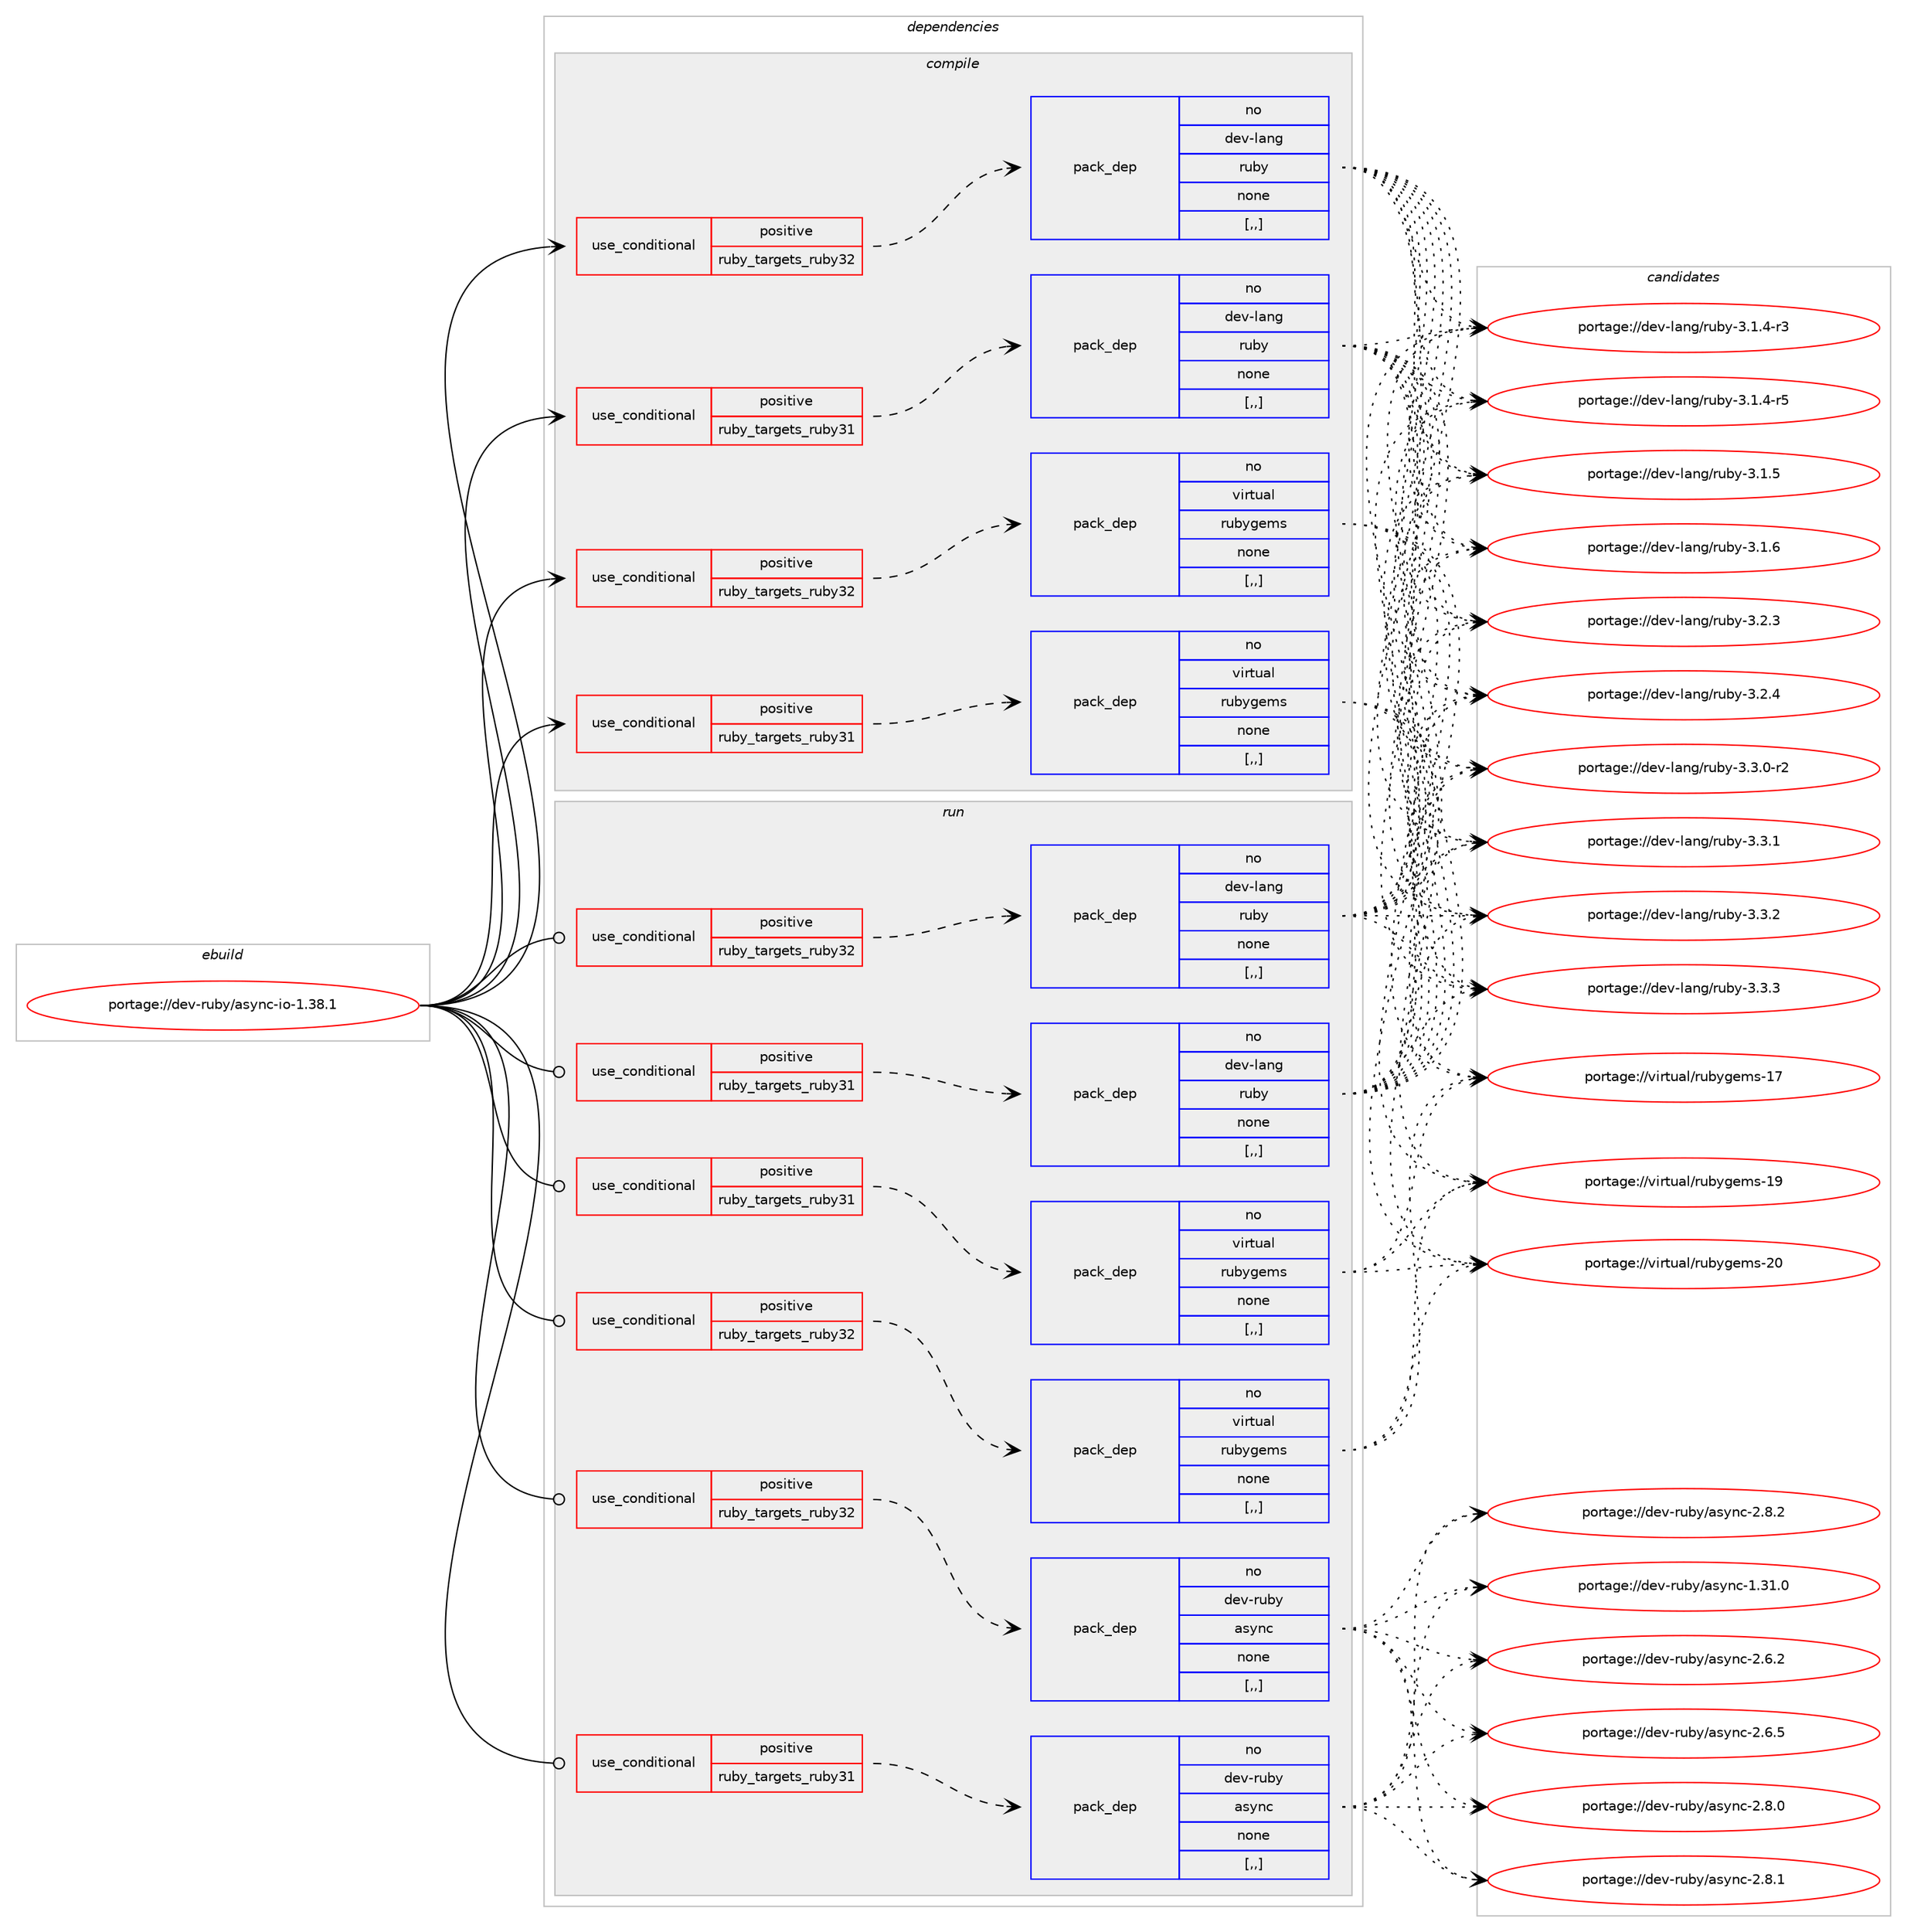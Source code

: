 digraph prolog {

# *************
# Graph options
# *************

newrank=true;
concentrate=true;
compound=true;
graph [rankdir=LR,fontname=Helvetica,fontsize=10,ranksep=1.5];#, ranksep=2.5, nodesep=0.2];
edge  [arrowhead=vee];
node  [fontname=Helvetica,fontsize=10];

# **********
# The ebuild
# **********

subgraph cluster_leftcol {
color=gray;
rank=same;
label=<<i>ebuild</i>>;
id [label="portage://dev-ruby/async-io-1.38.1", color=red, width=4, href="../dev-ruby/async-io-1.38.1.svg"];
}

# ****************
# The dependencies
# ****************

subgraph cluster_midcol {
color=gray;
label=<<i>dependencies</i>>;
subgraph cluster_compile {
fillcolor="#eeeeee";
style=filled;
label=<<i>compile</i>>;
subgraph cond43432 {
dependency173333 [label=<<TABLE BORDER="0" CELLBORDER="1" CELLSPACING="0" CELLPADDING="4"><TR><TD ROWSPAN="3" CELLPADDING="10">use_conditional</TD></TR><TR><TD>positive</TD></TR><TR><TD>ruby_targets_ruby31</TD></TR></TABLE>>, shape=none, color=red];
subgraph pack128641 {
dependency173334 [label=<<TABLE BORDER="0" CELLBORDER="1" CELLSPACING="0" CELLPADDING="4" WIDTH="220"><TR><TD ROWSPAN="6" CELLPADDING="30">pack_dep</TD></TR><TR><TD WIDTH="110">no</TD></TR><TR><TD>dev-lang</TD></TR><TR><TD>ruby</TD></TR><TR><TD>none</TD></TR><TR><TD>[,,]</TD></TR></TABLE>>, shape=none, color=blue];
}
dependency173333:e -> dependency173334:w [weight=20,style="dashed",arrowhead="vee"];
}
id:e -> dependency173333:w [weight=20,style="solid",arrowhead="vee"];
subgraph cond43433 {
dependency173335 [label=<<TABLE BORDER="0" CELLBORDER="1" CELLSPACING="0" CELLPADDING="4"><TR><TD ROWSPAN="3" CELLPADDING="10">use_conditional</TD></TR><TR><TD>positive</TD></TR><TR><TD>ruby_targets_ruby31</TD></TR></TABLE>>, shape=none, color=red];
subgraph pack128642 {
dependency173336 [label=<<TABLE BORDER="0" CELLBORDER="1" CELLSPACING="0" CELLPADDING="4" WIDTH="220"><TR><TD ROWSPAN="6" CELLPADDING="30">pack_dep</TD></TR><TR><TD WIDTH="110">no</TD></TR><TR><TD>virtual</TD></TR><TR><TD>rubygems</TD></TR><TR><TD>none</TD></TR><TR><TD>[,,]</TD></TR></TABLE>>, shape=none, color=blue];
}
dependency173335:e -> dependency173336:w [weight=20,style="dashed",arrowhead="vee"];
}
id:e -> dependency173335:w [weight=20,style="solid",arrowhead="vee"];
subgraph cond43434 {
dependency173337 [label=<<TABLE BORDER="0" CELLBORDER="1" CELLSPACING="0" CELLPADDING="4"><TR><TD ROWSPAN="3" CELLPADDING="10">use_conditional</TD></TR><TR><TD>positive</TD></TR><TR><TD>ruby_targets_ruby32</TD></TR></TABLE>>, shape=none, color=red];
subgraph pack128643 {
dependency173338 [label=<<TABLE BORDER="0" CELLBORDER="1" CELLSPACING="0" CELLPADDING="4" WIDTH="220"><TR><TD ROWSPAN="6" CELLPADDING="30">pack_dep</TD></TR><TR><TD WIDTH="110">no</TD></TR><TR><TD>dev-lang</TD></TR><TR><TD>ruby</TD></TR><TR><TD>none</TD></TR><TR><TD>[,,]</TD></TR></TABLE>>, shape=none, color=blue];
}
dependency173337:e -> dependency173338:w [weight=20,style="dashed",arrowhead="vee"];
}
id:e -> dependency173337:w [weight=20,style="solid",arrowhead="vee"];
subgraph cond43435 {
dependency173339 [label=<<TABLE BORDER="0" CELLBORDER="1" CELLSPACING="0" CELLPADDING="4"><TR><TD ROWSPAN="3" CELLPADDING="10">use_conditional</TD></TR><TR><TD>positive</TD></TR><TR><TD>ruby_targets_ruby32</TD></TR></TABLE>>, shape=none, color=red];
subgraph pack128644 {
dependency173340 [label=<<TABLE BORDER="0" CELLBORDER="1" CELLSPACING="0" CELLPADDING="4" WIDTH="220"><TR><TD ROWSPAN="6" CELLPADDING="30">pack_dep</TD></TR><TR><TD WIDTH="110">no</TD></TR><TR><TD>virtual</TD></TR><TR><TD>rubygems</TD></TR><TR><TD>none</TD></TR><TR><TD>[,,]</TD></TR></TABLE>>, shape=none, color=blue];
}
dependency173339:e -> dependency173340:w [weight=20,style="dashed",arrowhead="vee"];
}
id:e -> dependency173339:w [weight=20,style="solid",arrowhead="vee"];
}
subgraph cluster_compileandrun {
fillcolor="#eeeeee";
style=filled;
label=<<i>compile and run</i>>;
}
subgraph cluster_run {
fillcolor="#eeeeee";
style=filled;
label=<<i>run</i>>;
subgraph cond43436 {
dependency173341 [label=<<TABLE BORDER="0" CELLBORDER="1" CELLSPACING="0" CELLPADDING="4"><TR><TD ROWSPAN="3" CELLPADDING="10">use_conditional</TD></TR><TR><TD>positive</TD></TR><TR><TD>ruby_targets_ruby31</TD></TR></TABLE>>, shape=none, color=red];
subgraph pack128645 {
dependency173342 [label=<<TABLE BORDER="0" CELLBORDER="1" CELLSPACING="0" CELLPADDING="4" WIDTH="220"><TR><TD ROWSPAN="6" CELLPADDING="30">pack_dep</TD></TR><TR><TD WIDTH="110">no</TD></TR><TR><TD>dev-lang</TD></TR><TR><TD>ruby</TD></TR><TR><TD>none</TD></TR><TR><TD>[,,]</TD></TR></TABLE>>, shape=none, color=blue];
}
dependency173341:e -> dependency173342:w [weight=20,style="dashed",arrowhead="vee"];
}
id:e -> dependency173341:w [weight=20,style="solid",arrowhead="odot"];
subgraph cond43437 {
dependency173343 [label=<<TABLE BORDER="0" CELLBORDER="1" CELLSPACING="0" CELLPADDING="4"><TR><TD ROWSPAN="3" CELLPADDING="10">use_conditional</TD></TR><TR><TD>positive</TD></TR><TR><TD>ruby_targets_ruby31</TD></TR></TABLE>>, shape=none, color=red];
subgraph pack128646 {
dependency173344 [label=<<TABLE BORDER="0" CELLBORDER="1" CELLSPACING="0" CELLPADDING="4" WIDTH="220"><TR><TD ROWSPAN="6" CELLPADDING="30">pack_dep</TD></TR><TR><TD WIDTH="110">no</TD></TR><TR><TD>dev-ruby</TD></TR><TR><TD>async</TD></TR><TR><TD>none</TD></TR><TR><TD>[,,]</TD></TR></TABLE>>, shape=none, color=blue];
}
dependency173343:e -> dependency173344:w [weight=20,style="dashed",arrowhead="vee"];
}
id:e -> dependency173343:w [weight=20,style="solid",arrowhead="odot"];
subgraph cond43438 {
dependency173345 [label=<<TABLE BORDER="0" CELLBORDER="1" CELLSPACING="0" CELLPADDING="4"><TR><TD ROWSPAN="3" CELLPADDING="10">use_conditional</TD></TR><TR><TD>positive</TD></TR><TR><TD>ruby_targets_ruby31</TD></TR></TABLE>>, shape=none, color=red];
subgraph pack128647 {
dependency173346 [label=<<TABLE BORDER="0" CELLBORDER="1" CELLSPACING="0" CELLPADDING="4" WIDTH="220"><TR><TD ROWSPAN="6" CELLPADDING="30">pack_dep</TD></TR><TR><TD WIDTH="110">no</TD></TR><TR><TD>virtual</TD></TR><TR><TD>rubygems</TD></TR><TR><TD>none</TD></TR><TR><TD>[,,]</TD></TR></TABLE>>, shape=none, color=blue];
}
dependency173345:e -> dependency173346:w [weight=20,style="dashed",arrowhead="vee"];
}
id:e -> dependency173345:w [weight=20,style="solid",arrowhead="odot"];
subgraph cond43439 {
dependency173347 [label=<<TABLE BORDER="0" CELLBORDER="1" CELLSPACING="0" CELLPADDING="4"><TR><TD ROWSPAN="3" CELLPADDING="10">use_conditional</TD></TR><TR><TD>positive</TD></TR><TR><TD>ruby_targets_ruby32</TD></TR></TABLE>>, shape=none, color=red];
subgraph pack128648 {
dependency173348 [label=<<TABLE BORDER="0" CELLBORDER="1" CELLSPACING="0" CELLPADDING="4" WIDTH="220"><TR><TD ROWSPAN="6" CELLPADDING="30">pack_dep</TD></TR><TR><TD WIDTH="110">no</TD></TR><TR><TD>dev-lang</TD></TR><TR><TD>ruby</TD></TR><TR><TD>none</TD></TR><TR><TD>[,,]</TD></TR></TABLE>>, shape=none, color=blue];
}
dependency173347:e -> dependency173348:w [weight=20,style="dashed",arrowhead="vee"];
}
id:e -> dependency173347:w [weight=20,style="solid",arrowhead="odot"];
subgraph cond43440 {
dependency173349 [label=<<TABLE BORDER="0" CELLBORDER="1" CELLSPACING="0" CELLPADDING="4"><TR><TD ROWSPAN="3" CELLPADDING="10">use_conditional</TD></TR><TR><TD>positive</TD></TR><TR><TD>ruby_targets_ruby32</TD></TR></TABLE>>, shape=none, color=red];
subgraph pack128649 {
dependency173350 [label=<<TABLE BORDER="0" CELLBORDER="1" CELLSPACING="0" CELLPADDING="4" WIDTH="220"><TR><TD ROWSPAN="6" CELLPADDING="30">pack_dep</TD></TR><TR><TD WIDTH="110">no</TD></TR><TR><TD>dev-ruby</TD></TR><TR><TD>async</TD></TR><TR><TD>none</TD></TR><TR><TD>[,,]</TD></TR></TABLE>>, shape=none, color=blue];
}
dependency173349:e -> dependency173350:w [weight=20,style="dashed",arrowhead="vee"];
}
id:e -> dependency173349:w [weight=20,style="solid",arrowhead="odot"];
subgraph cond43441 {
dependency173351 [label=<<TABLE BORDER="0" CELLBORDER="1" CELLSPACING="0" CELLPADDING="4"><TR><TD ROWSPAN="3" CELLPADDING="10">use_conditional</TD></TR><TR><TD>positive</TD></TR><TR><TD>ruby_targets_ruby32</TD></TR></TABLE>>, shape=none, color=red];
subgraph pack128650 {
dependency173352 [label=<<TABLE BORDER="0" CELLBORDER="1" CELLSPACING="0" CELLPADDING="4" WIDTH="220"><TR><TD ROWSPAN="6" CELLPADDING="30">pack_dep</TD></TR><TR><TD WIDTH="110">no</TD></TR><TR><TD>virtual</TD></TR><TR><TD>rubygems</TD></TR><TR><TD>none</TD></TR><TR><TD>[,,]</TD></TR></TABLE>>, shape=none, color=blue];
}
dependency173351:e -> dependency173352:w [weight=20,style="dashed",arrowhead="vee"];
}
id:e -> dependency173351:w [weight=20,style="solid",arrowhead="odot"];
}
}

# **************
# The candidates
# **************

subgraph cluster_choices {
rank=same;
color=gray;
label=<<i>candidates</i>>;

subgraph choice128641 {
color=black;
nodesep=1;
choice100101118451089711010347114117981214551464946524511451 [label="portage://dev-lang/ruby-3.1.4-r3", color=red, width=4,href="../dev-lang/ruby-3.1.4-r3.svg"];
choice100101118451089711010347114117981214551464946524511453 [label="portage://dev-lang/ruby-3.1.4-r5", color=red, width=4,href="../dev-lang/ruby-3.1.4-r5.svg"];
choice10010111845108971101034711411798121455146494653 [label="portage://dev-lang/ruby-3.1.5", color=red, width=4,href="../dev-lang/ruby-3.1.5.svg"];
choice10010111845108971101034711411798121455146494654 [label="portage://dev-lang/ruby-3.1.6", color=red, width=4,href="../dev-lang/ruby-3.1.6.svg"];
choice10010111845108971101034711411798121455146504651 [label="portage://dev-lang/ruby-3.2.3", color=red, width=4,href="../dev-lang/ruby-3.2.3.svg"];
choice10010111845108971101034711411798121455146504652 [label="portage://dev-lang/ruby-3.2.4", color=red, width=4,href="../dev-lang/ruby-3.2.4.svg"];
choice100101118451089711010347114117981214551465146484511450 [label="portage://dev-lang/ruby-3.3.0-r2", color=red, width=4,href="../dev-lang/ruby-3.3.0-r2.svg"];
choice10010111845108971101034711411798121455146514649 [label="portage://dev-lang/ruby-3.3.1", color=red, width=4,href="../dev-lang/ruby-3.3.1.svg"];
choice10010111845108971101034711411798121455146514650 [label="portage://dev-lang/ruby-3.3.2", color=red, width=4,href="../dev-lang/ruby-3.3.2.svg"];
choice10010111845108971101034711411798121455146514651 [label="portage://dev-lang/ruby-3.3.3", color=red, width=4,href="../dev-lang/ruby-3.3.3.svg"];
dependency173334:e -> choice100101118451089711010347114117981214551464946524511451:w [style=dotted,weight="100"];
dependency173334:e -> choice100101118451089711010347114117981214551464946524511453:w [style=dotted,weight="100"];
dependency173334:e -> choice10010111845108971101034711411798121455146494653:w [style=dotted,weight="100"];
dependency173334:e -> choice10010111845108971101034711411798121455146494654:w [style=dotted,weight="100"];
dependency173334:e -> choice10010111845108971101034711411798121455146504651:w [style=dotted,weight="100"];
dependency173334:e -> choice10010111845108971101034711411798121455146504652:w [style=dotted,weight="100"];
dependency173334:e -> choice100101118451089711010347114117981214551465146484511450:w [style=dotted,weight="100"];
dependency173334:e -> choice10010111845108971101034711411798121455146514649:w [style=dotted,weight="100"];
dependency173334:e -> choice10010111845108971101034711411798121455146514650:w [style=dotted,weight="100"];
dependency173334:e -> choice10010111845108971101034711411798121455146514651:w [style=dotted,weight="100"];
}
subgraph choice128642 {
color=black;
nodesep=1;
choice118105114116117971084711411798121103101109115454955 [label="portage://virtual/rubygems-17", color=red, width=4,href="../virtual/rubygems-17.svg"];
choice118105114116117971084711411798121103101109115454957 [label="portage://virtual/rubygems-19", color=red, width=4,href="../virtual/rubygems-19.svg"];
choice118105114116117971084711411798121103101109115455048 [label="portage://virtual/rubygems-20", color=red, width=4,href="../virtual/rubygems-20.svg"];
dependency173336:e -> choice118105114116117971084711411798121103101109115454955:w [style=dotted,weight="100"];
dependency173336:e -> choice118105114116117971084711411798121103101109115454957:w [style=dotted,weight="100"];
dependency173336:e -> choice118105114116117971084711411798121103101109115455048:w [style=dotted,weight="100"];
}
subgraph choice128643 {
color=black;
nodesep=1;
choice100101118451089711010347114117981214551464946524511451 [label="portage://dev-lang/ruby-3.1.4-r3", color=red, width=4,href="../dev-lang/ruby-3.1.4-r3.svg"];
choice100101118451089711010347114117981214551464946524511453 [label="portage://dev-lang/ruby-3.1.4-r5", color=red, width=4,href="../dev-lang/ruby-3.1.4-r5.svg"];
choice10010111845108971101034711411798121455146494653 [label="portage://dev-lang/ruby-3.1.5", color=red, width=4,href="../dev-lang/ruby-3.1.5.svg"];
choice10010111845108971101034711411798121455146494654 [label="portage://dev-lang/ruby-3.1.6", color=red, width=4,href="../dev-lang/ruby-3.1.6.svg"];
choice10010111845108971101034711411798121455146504651 [label="portage://dev-lang/ruby-3.2.3", color=red, width=4,href="../dev-lang/ruby-3.2.3.svg"];
choice10010111845108971101034711411798121455146504652 [label="portage://dev-lang/ruby-3.2.4", color=red, width=4,href="../dev-lang/ruby-3.2.4.svg"];
choice100101118451089711010347114117981214551465146484511450 [label="portage://dev-lang/ruby-3.3.0-r2", color=red, width=4,href="../dev-lang/ruby-3.3.0-r2.svg"];
choice10010111845108971101034711411798121455146514649 [label="portage://dev-lang/ruby-3.3.1", color=red, width=4,href="../dev-lang/ruby-3.3.1.svg"];
choice10010111845108971101034711411798121455146514650 [label="portage://dev-lang/ruby-3.3.2", color=red, width=4,href="../dev-lang/ruby-3.3.2.svg"];
choice10010111845108971101034711411798121455146514651 [label="portage://dev-lang/ruby-3.3.3", color=red, width=4,href="../dev-lang/ruby-3.3.3.svg"];
dependency173338:e -> choice100101118451089711010347114117981214551464946524511451:w [style=dotted,weight="100"];
dependency173338:e -> choice100101118451089711010347114117981214551464946524511453:w [style=dotted,weight="100"];
dependency173338:e -> choice10010111845108971101034711411798121455146494653:w [style=dotted,weight="100"];
dependency173338:e -> choice10010111845108971101034711411798121455146494654:w [style=dotted,weight="100"];
dependency173338:e -> choice10010111845108971101034711411798121455146504651:w [style=dotted,weight="100"];
dependency173338:e -> choice10010111845108971101034711411798121455146504652:w [style=dotted,weight="100"];
dependency173338:e -> choice100101118451089711010347114117981214551465146484511450:w [style=dotted,weight="100"];
dependency173338:e -> choice10010111845108971101034711411798121455146514649:w [style=dotted,weight="100"];
dependency173338:e -> choice10010111845108971101034711411798121455146514650:w [style=dotted,weight="100"];
dependency173338:e -> choice10010111845108971101034711411798121455146514651:w [style=dotted,weight="100"];
}
subgraph choice128644 {
color=black;
nodesep=1;
choice118105114116117971084711411798121103101109115454955 [label="portage://virtual/rubygems-17", color=red, width=4,href="../virtual/rubygems-17.svg"];
choice118105114116117971084711411798121103101109115454957 [label="portage://virtual/rubygems-19", color=red, width=4,href="../virtual/rubygems-19.svg"];
choice118105114116117971084711411798121103101109115455048 [label="portage://virtual/rubygems-20", color=red, width=4,href="../virtual/rubygems-20.svg"];
dependency173340:e -> choice118105114116117971084711411798121103101109115454955:w [style=dotted,weight="100"];
dependency173340:e -> choice118105114116117971084711411798121103101109115454957:w [style=dotted,weight="100"];
dependency173340:e -> choice118105114116117971084711411798121103101109115455048:w [style=dotted,weight="100"];
}
subgraph choice128645 {
color=black;
nodesep=1;
choice100101118451089711010347114117981214551464946524511451 [label="portage://dev-lang/ruby-3.1.4-r3", color=red, width=4,href="../dev-lang/ruby-3.1.4-r3.svg"];
choice100101118451089711010347114117981214551464946524511453 [label="portage://dev-lang/ruby-3.1.4-r5", color=red, width=4,href="../dev-lang/ruby-3.1.4-r5.svg"];
choice10010111845108971101034711411798121455146494653 [label="portage://dev-lang/ruby-3.1.5", color=red, width=4,href="../dev-lang/ruby-3.1.5.svg"];
choice10010111845108971101034711411798121455146494654 [label="portage://dev-lang/ruby-3.1.6", color=red, width=4,href="../dev-lang/ruby-3.1.6.svg"];
choice10010111845108971101034711411798121455146504651 [label="portage://dev-lang/ruby-3.2.3", color=red, width=4,href="../dev-lang/ruby-3.2.3.svg"];
choice10010111845108971101034711411798121455146504652 [label="portage://dev-lang/ruby-3.2.4", color=red, width=4,href="../dev-lang/ruby-3.2.4.svg"];
choice100101118451089711010347114117981214551465146484511450 [label="portage://dev-lang/ruby-3.3.0-r2", color=red, width=4,href="../dev-lang/ruby-3.3.0-r2.svg"];
choice10010111845108971101034711411798121455146514649 [label="portage://dev-lang/ruby-3.3.1", color=red, width=4,href="../dev-lang/ruby-3.3.1.svg"];
choice10010111845108971101034711411798121455146514650 [label="portage://dev-lang/ruby-3.3.2", color=red, width=4,href="../dev-lang/ruby-3.3.2.svg"];
choice10010111845108971101034711411798121455146514651 [label="portage://dev-lang/ruby-3.3.3", color=red, width=4,href="../dev-lang/ruby-3.3.3.svg"];
dependency173342:e -> choice100101118451089711010347114117981214551464946524511451:w [style=dotted,weight="100"];
dependency173342:e -> choice100101118451089711010347114117981214551464946524511453:w [style=dotted,weight="100"];
dependency173342:e -> choice10010111845108971101034711411798121455146494653:w [style=dotted,weight="100"];
dependency173342:e -> choice10010111845108971101034711411798121455146494654:w [style=dotted,weight="100"];
dependency173342:e -> choice10010111845108971101034711411798121455146504651:w [style=dotted,weight="100"];
dependency173342:e -> choice10010111845108971101034711411798121455146504652:w [style=dotted,weight="100"];
dependency173342:e -> choice100101118451089711010347114117981214551465146484511450:w [style=dotted,weight="100"];
dependency173342:e -> choice10010111845108971101034711411798121455146514649:w [style=dotted,weight="100"];
dependency173342:e -> choice10010111845108971101034711411798121455146514650:w [style=dotted,weight="100"];
dependency173342:e -> choice10010111845108971101034711411798121455146514651:w [style=dotted,weight="100"];
}
subgraph choice128646 {
color=black;
nodesep=1;
choice100101118451141179812147971151211109945494651494648 [label="portage://dev-ruby/async-1.31.0", color=red, width=4,href="../dev-ruby/async-1.31.0.svg"];
choice1001011184511411798121479711512111099455046544650 [label="portage://dev-ruby/async-2.6.2", color=red, width=4,href="../dev-ruby/async-2.6.2.svg"];
choice1001011184511411798121479711512111099455046544653 [label="portage://dev-ruby/async-2.6.5", color=red, width=4,href="../dev-ruby/async-2.6.5.svg"];
choice1001011184511411798121479711512111099455046564648 [label="portage://dev-ruby/async-2.8.0", color=red, width=4,href="../dev-ruby/async-2.8.0.svg"];
choice1001011184511411798121479711512111099455046564649 [label="portage://dev-ruby/async-2.8.1", color=red, width=4,href="../dev-ruby/async-2.8.1.svg"];
choice1001011184511411798121479711512111099455046564650 [label="portage://dev-ruby/async-2.8.2", color=red, width=4,href="../dev-ruby/async-2.8.2.svg"];
dependency173344:e -> choice100101118451141179812147971151211109945494651494648:w [style=dotted,weight="100"];
dependency173344:e -> choice1001011184511411798121479711512111099455046544650:w [style=dotted,weight="100"];
dependency173344:e -> choice1001011184511411798121479711512111099455046544653:w [style=dotted,weight="100"];
dependency173344:e -> choice1001011184511411798121479711512111099455046564648:w [style=dotted,weight="100"];
dependency173344:e -> choice1001011184511411798121479711512111099455046564649:w [style=dotted,weight="100"];
dependency173344:e -> choice1001011184511411798121479711512111099455046564650:w [style=dotted,weight="100"];
}
subgraph choice128647 {
color=black;
nodesep=1;
choice118105114116117971084711411798121103101109115454955 [label="portage://virtual/rubygems-17", color=red, width=4,href="../virtual/rubygems-17.svg"];
choice118105114116117971084711411798121103101109115454957 [label="portage://virtual/rubygems-19", color=red, width=4,href="../virtual/rubygems-19.svg"];
choice118105114116117971084711411798121103101109115455048 [label="portage://virtual/rubygems-20", color=red, width=4,href="../virtual/rubygems-20.svg"];
dependency173346:e -> choice118105114116117971084711411798121103101109115454955:w [style=dotted,weight="100"];
dependency173346:e -> choice118105114116117971084711411798121103101109115454957:w [style=dotted,weight="100"];
dependency173346:e -> choice118105114116117971084711411798121103101109115455048:w [style=dotted,weight="100"];
}
subgraph choice128648 {
color=black;
nodesep=1;
choice100101118451089711010347114117981214551464946524511451 [label="portage://dev-lang/ruby-3.1.4-r3", color=red, width=4,href="../dev-lang/ruby-3.1.4-r3.svg"];
choice100101118451089711010347114117981214551464946524511453 [label="portage://dev-lang/ruby-3.1.4-r5", color=red, width=4,href="../dev-lang/ruby-3.1.4-r5.svg"];
choice10010111845108971101034711411798121455146494653 [label="portage://dev-lang/ruby-3.1.5", color=red, width=4,href="../dev-lang/ruby-3.1.5.svg"];
choice10010111845108971101034711411798121455146494654 [label="portage://dev-lang/ruby-3.1.6", color=red, width=4,href="../dev-lang/ruby-3.1.6.svg"];
choice10010111845108971101034711411798121455146504651 [label="portage://dev-lang/ruby-3.2.3", color=red, width=4,href="../dev-lang/ruby-3.2.3.svg"];
choice10010111845108971101034711411798121455146504652 [label="portage://dev-lang/ruby-3.2.4", color=red, width=4,href="../dev-lang/ruby-3.2.4.svg"];
choice100101118451089711010347114117981214551465146484511450 [label="portage://dev-lang/ruby-3.3.0-r2", color=red, width=4,href="../dev-lang/ruby-3.3.0-r2.svg"];
choice10010111845108971101034711411798121455146514649 [label="portage://dev-lang/ruby-3.3.1", color=red, width=4,href="../dev-lang/ruby-3.3.1.svg"];
choice10010111845108971101034711411798121455146514650 [label="portage://dev-lang/ruby-3.3.2", color=red, width=4,href="../dev-lang/ruby-3.3.2.svg"];
choice10010111845108971101034711411798121455146514651 [label="portage://dev-lang/ruby-3.3.3", color=red, width=4,href="../dev-lang/ruby-3.3.3.svg"];
dependency173348:e -> choice100101118451089711010347114117981214551464946524511451:w [style=dotted,weight="100"];
dependency173348:e -> choice100101118451089711010347114117981214551464946524511453:w [style=dotted,weight="100"];
dependency173348:e -> choice10010111845108971101034711411798121455146494653:w [style=dotted,weight="100"];
dependency173348:e -> choice10010111845108971101034711411798121455146494654:w [style=dotted,weight="100"];
dependency173348:e -> choice10010111845108971101034711411798121455146504651:w [style=dotted,weight="100"];
dependency173348:e -> choice10010111845108971101034711411798121455146504652:w [style=dotted,weight="100"];
dependency173348:e -> choice100101118451089711010347114117981214551465146484511450:w [style=dotted,weight="100"];
dependency173348:e -> choice10010111845108971101034711411798121455146514649:w [style=dotted,weight="100"];
dependency173348:e -> choice10010111845108971101034711411798121455146514650:w [style=dotted,weight="100"];
dependency173348:e -> choice10010111845108971101034711411798121455146514651:w [style=dotted,weight="100"];
}
subgraph choice128649 {
color=black;
nodesep=1;
choice100101118451141179812147971151211109945494651494648 [label="portage://dev-ruby/async-1.31.0", color=red, width=4,href="../dev-ruby/async-1.31.0.svg"];
choice1001011184511411798121479711512111099455046544650 [label="portage://dev-ruby/async-2.6.2", color=red, width=4,href="../dev-ruby/async-2.6.2.svg"];
choice1001011184511411798121479711512111099455046544653 [label="portage://dev-ruby/async-2.6.5", color=red, width=4,href="../dev-ruby/async-2.6.5.svg"];
choice1001011184511411798121479711512111099455046564648 [label="portage://dev-ruby/async-2.8.0", color=red, width=4,href="../dev-ruby/async-2.8.0.svg"];
choice1001011184511411798121479711512111099455046564649 [label="portage://dev-ruby/async-2.8.1", color=red, width=4,href="../dev-ruby/async-2.8.1.svg"];
choice1001011184511411798121479711512111099455046564650 [label="portage://dev-ruby/async-2.8.2", color=red, width=4,href="../dev-ruby/async-2.8.2.svg"];
dependency173350:e -> choice100101118451141179812147971151211109945494651494648:w [style=dotted,weight="100"];
dependency173350:e -> choice1001011184511411798121479711512111099455046544650:w [style=dotted,weight="100"];
dependency173350:e -> choice1001011184511411798121479711512111099455046544653:w [style=dotted,weight="100"];
dependency173350:e -> choice1001011184511411798121479711512111099455046564648:w [style=dotted,weight="100"];
dependency173350:e -> choice1001011184511411798121479711512111099455046564649:w [style=dotted,weight="100"];
dependency173350:e -> choice1001011184511411798121479711512111099455046564650:w [style=dotted,weight="100"];
}
subgraph choice128650 {
color=black;
nodesep=1;
choice118105114116117971084711411798121103101109115454955 [label="portage://virtual/rubygems-17", color=red, width=4,href="../virtual/rubygems-17.svg"];
choice118105114116117971084711411798121103101109115454957 [label="portage://virtual/rubygems-19", color=red, width=4,href="../virtual/rubygems-19.svg"];
choice118105114116117971084711411798121103101109115455048 [label="portage://virtual/rubygems-20", color=red, width=4,href="../virtual/rubygems-20.svg"];
dependency173352:e -> choice118105114116117971084711411798121103101109115454955:w [style=dotted,weight="100"];
dependency173352:e -> choice118105114116117971084711411798121103101109115454957:w [style=dotted,weight="100"];
dependency173352:e -> choice118105114116117971084711411798121103101109115455048:w [style=dotted,weight="100"];
}
}

}
